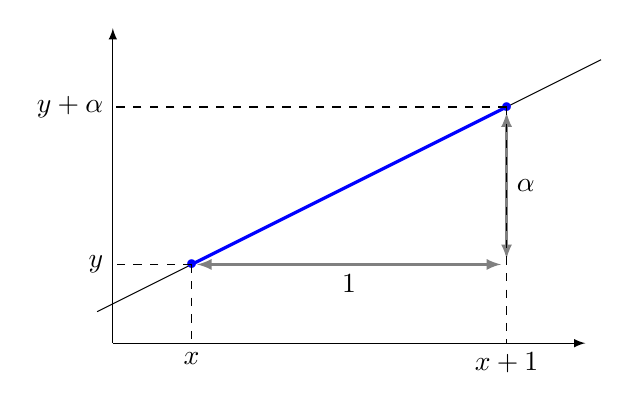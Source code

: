 ﻿\begin{tikzpicture}[scale=2]

\draw[->, >=latex] (0,0)--(3,0);
\draw[->, >=latex] (0,0)--(0,2);

\coordinate (P1) at (0.5,0.5);
\coordinate (P2) at (2.5,1.5);

\draw[] ($(P1)!-0.3!(P2)$) -- ($(P2)!-0.3!(P1)$);
\draw[very thick, blue] (P1) -- (P2);


\coordinate (M) at (2.5,0.5);

\draw[<->, >=latex,shorten <=2pt,shorten >=2pt,thick, gray] (P1)--(M) node[midway, below, black]{$1$};
\draw[<->, >=latex,shorten <=2pt,shorten >=2pt,thick, gray] (P2)--(M) node[midway, right, black]{$\alpha$};

\node[blue, scale=3] at (P1) {.};
\node[blue, scale=3] at (P2) {.};

\draw[dashed] (P1) -- (P1 |- 0,0);
\draw[dashed] (P2) -- (P2 |- 0,0);
\draw[dashed] (P1) -- (P1 -| 0,0);
\draw[dashed] (P2) -- (P2 -| 0,0);

\node[below] at (P1 |- 0,0) {$x$};
\node[left] at (P1 -| 0,0) {$y$};

\node[below] at (P2 |- 0,0) {$x+1$};
\node[left] at (P2 -| 0,0) {$y + \alpha$};

\end{tikzpicture}
